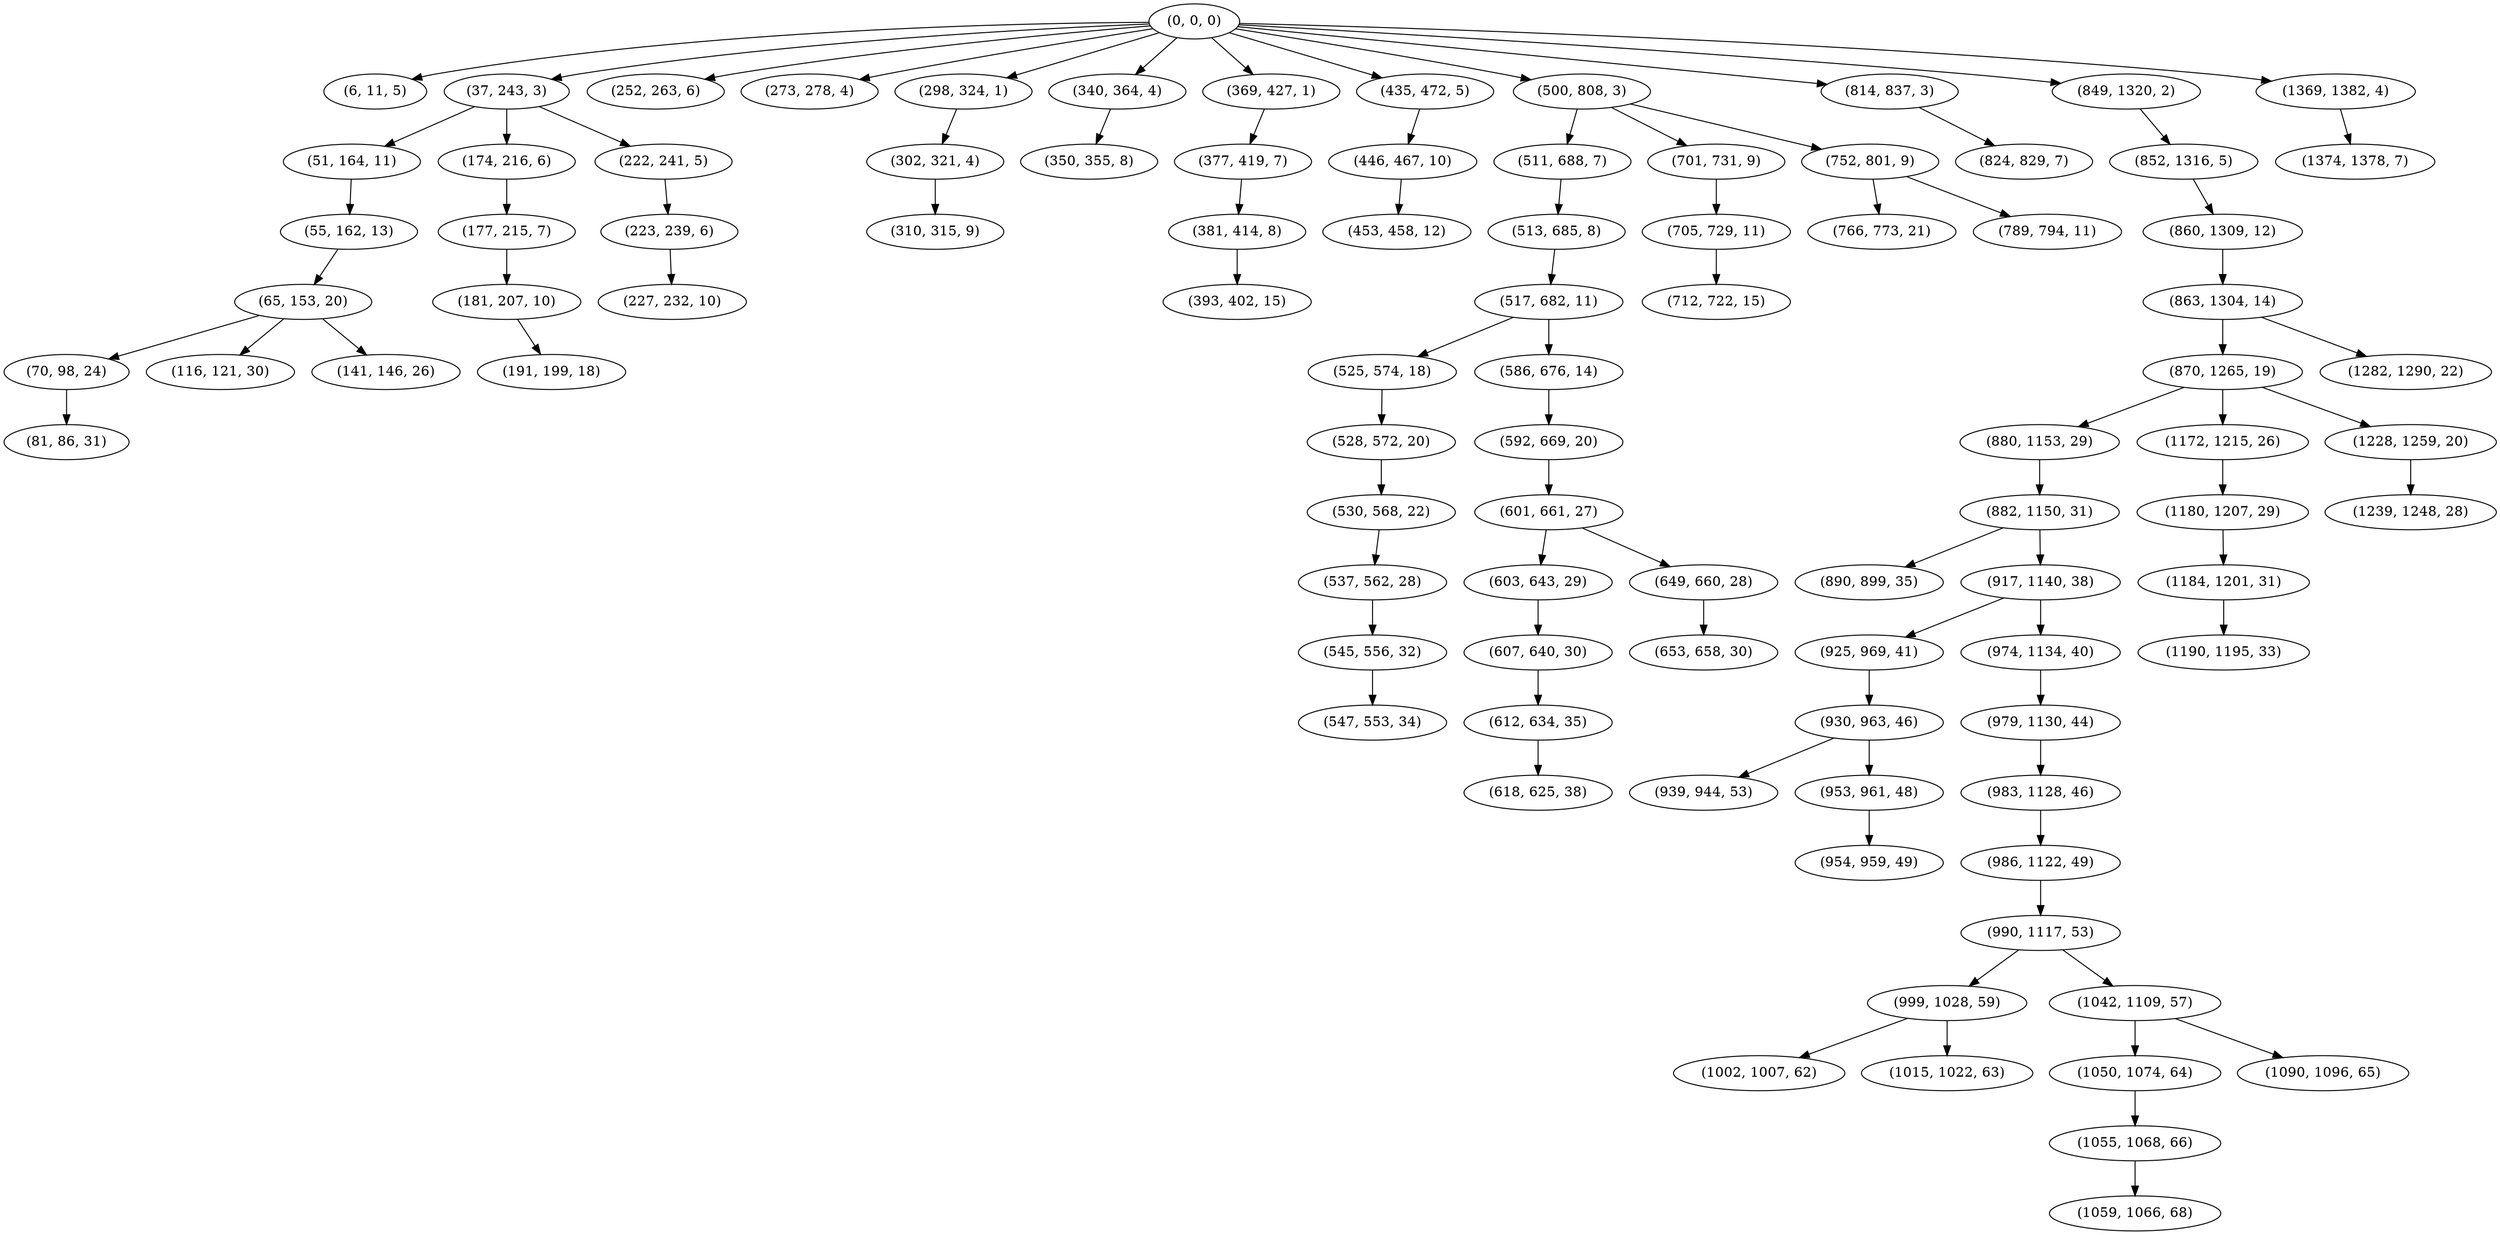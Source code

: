 digraph tree {
    "(0, 0, 0)";
    "(6, 11, 5)";
    "(37, 243, 3)";
    "(51, 164, 11)";
    "(55, 162, 13)";
    "(65, 153, 20)";
    "(70, 98, 24)";
    "(81, 86, 31)";
    "(116, 121, 30)";
    "(141, 146, 26)";
    "(174, 216, 6)";
    "(177, 215, 7)";
    "(181, 207, 10)";
    "(191, 199, 18)";
    "(222, 241, 5)";
    "(223, 239, 6)";
    "(227, 232, 10)";
    "(252, 263, 6)";
    "(273, 278, 4)";
    "(298, 324, 1)";
    "(302, 321, 4)";
    "(310, 315, 9)";
    "(340, 364, 4)";
    "(350, 355, 8)";
    "(369, 427, 1)";
    "(377, 419, 7)";
    "(381, 414, 8)";
    "(393, 402, 15)";
    "(435, 472, 5)";
    "(446, 467, 10)";
    "(453, 458, 12)";
    "(500, 808, 3)";
    "(511, 688, 7)";
    "(513, 685, 8)";
    "(517, 682, 11)";
    "(525, 574, 18)";
    "(528, 572, 20)";
    "(530, 568, 22)";
    "(537, 562, 28)";
    "(545, 556, 32)";
    "(547, 553, 34)";
    "(586, 676, 14)";
    "(592, 669, 20)";
    "(601, 661, 27)";
    "(603, 643, 29)";
    "(607, 640, 30)";
    "(612, 634, 35)";
    "(618, 625, 38)";
    "(649, 660, 28)";
    "(653, 658, 30)";
    "(701, 731, 9)";
    "(705, 729, 11)";
    "(712, 722, 15)";
    "(752, 801, 9)";
    "(766, 773, 21)";
    "(789, 794, 11)";
    "(814, 837, 3)";
    "(824, 829, 7)";
    "(849, 1320, 2)";
    "(852, 1316, 5)";
    "(860, 1309, 12)";
    "(863, 1304, 14)";
    "(870, 1265, 19)";
    "(880, 1153, 29)";
    "(882, 1150, 31)";
    "(890, 899, 35)";
    "(917, 1140, 38)";
    "(925, 969, 41)";
    "(930, 963, 46)";
    "(939, 944, 53)";
    "(953, 961, 48)";
    "(954, 959, 49)";
    "(974, 1134, 40)";
    "(979, 1130, 44)";
    "(983, 1128, 46)";
    "(986, 1122, 49)";
    "(990, 1117, 53)";
    "(999, 1028, 59)";
    "(1002, 1007, 62)";
    "(1015, 1022, 63)";
    "(1042, 1109, 57)";
    "(1050, 1074, 64)";
    "(1055, 1068, 66)";
    "(1059, 1066, 68)";
    "(1090, 1096, 65)";
    "(1172, 1215, 26)";
    "(1180, 1207, 29)";
    "(1184, 1201, 31)";
    "(1190, 1195, 33)";
    "(1228, 1259, 20)";
    "(1239, 1248, 28)";
    "(1282, 1290, 22)";
    "(1369, 1382, 4)";
    "(1374, 1378, 7)";
    "(0, 0, 0)" -> "(6, 11, 5)";
    "(0, 0, 0)" -> "(37, 243, 3)";
    "(0, 0, 0)" -> "(252, 263, 6)";
    "(0, 0, 0)" -> "(273, 278, 4)";
    "(0, 0, 0)" -> "(298, 324, 1)";
    "(0, 0, 0)" -> "(340, 364, 4)";
    "(0, 0, 0)" -> "(369, 427, 1)";
    "(0, 0, 0)" -> "(435, 472, 5)";
    "(0, 0, 0)" -> "(500, 808, 3)";
    "(0, 0, 0)" -> "(814, 837, 3)";
    "(0, 0, 0)" -> "(849, 1320, 2)";
    "(0, 0, 0)" -> "(1369, 1382, 4)";
    "(37, 243, 3)" -> "(51, 164, 11)";
    "(37, 243, 3)" -> "(174, 216, 6)";
    "(37, 243, 3)" -> "(222, 241, 5)";
    "(51, 164, 11)" -> "(55, 162, 13)";
    "(55, 162, 13)" -> "(65, 153, 20)";
    "(65, 153, 20)" -> "(70, 98, 24)";
    "(65, 153, 20)" -> "(116, 121, 30)";
    "(65, 153, 20)" -> "(141, 146, 26)";
    "(70, 98, 24)" -> "(81, 86, 31)";
    "(174, 216, 6)" -> "(177, 215, 7)";
    "(177, 215, 7)" -> "(181, 207, 10)";
    "(181, 207, 10)" -> "(191, 199, 18)";
    "(222, 241, 5)" -> "(223, 239, 6)";
    "(223, 239, 6)" -> "(227, 232, 10)";
    "(298, 324, 1)" -> "(302, 321, 4)";
    "(302, 321, 4)" -> "(310, 315, 9)";
    "(340, 364, 4)" -> "(350, 355, 8)";
    "(369, 427, 1)" -> "(377, 419, 7)";
    "(377, 419, 7)" -> "(381, 414, 8)";
    "(381, 414, 8)" -> "(393, 402, 15)";
    "(435, 472, 5)" -> "(446, 467, 10)";
    "(446, 467, 10)" -> "(453, 458, 12)";
    "(500, 808, 3)" -> "(511, 688, 7)";
    "(500, 808, 3)" -> "(701, 731, 9)";
    "(500, 808, 3)" -> "(752, 801, 9)";
    "(511, 688, 7)" -> "(513, 685, 8)";
    "(513, 685, 8)" -> "(517, 682, 11)";
    "(517, 682, 11)" -> "(525, 574, 18)";
    "(517, 682, 11)" -> "(586, 676, 14)";
    "(525, 574, 18)" -> "(528, 572, 20)";
    "(528, 572, 20)" -> "(530, 568, 22)";
    "(530, 568, 22)" -> "(537, 562, 28)";
    "(537, 562, 28)" -> "(545, 556, 32)";
    "(545, 556, 32)" -> "(547, 553, 34)";
    "(586, 676, 14)" -> "(592, 669, 20)";
    "(592, 669, 20)" -> "(601, 661, 27)";
    "(601, 661, 27)" -> "(603, 643, 29)";
    "(601, 661, 27)" -> "(649, 660, 28)";
    "(603, 643, 29)" -> "(607, 640, 30)";
    "(607, 640, 30)" -> "(612, 634, 35)";
    "(612, 634, 35)" -> "(618, 625, 38)";
    "(649, 660, 28)" -> "(653, 658, 30)";
    "(701, 731, 9)" -> "(705, 729, 11)";
    "(705, 729, 11)" -> "(712, 722, 15)";
    "(752, 801, 9)" -> "(766, 773, 21)";
    "(752, 801, 9)" -> "(789, 794, 11)";
    "(814, 837, 3)" -> "(824, 829, 7)";
    "(849, 1320, 2)" -> "(852, 1316, 5)";
    "(852, 1316, 5)" -> "(860, 1309, 12)";
    "(860, 1309, 12)" -> "(863, 1304, 14)";
    "(863, 1304, 14)" -> "(870, 1265, 19)";
    "(863, 1304, 14)" -> "(1282, 1290, 22)";
    "(870, 1265, 19)" -> "(880, 1153, 29)";
    "(870, 1265, 19)" -> "(1172, 1215, 26)";
    "(870, 1265, 19)" -> "(1228, 1259, 20)";
    "(880, 1153, 29)" -> "(882, 1150, 31)";
    "(882, 1150, 31)" -> "(890, 899, 35)";
    "(882, 1150, 31)" -> "(917, 1140, 38)";
    "(917, 1140, 38)" -> "(925, 969, 41)";
    "(917, 1140, 38)" -> "(974, 1134, 40)";
    "(925, 969, 41)" -> "(930, 963, 46)";
    "(930, 963, 46)" -> "(939, 944, 53)";
    "(930, 963, 46)" -> "(953, 961, 48)";
    "(953, 961, 48)" -> "(954, 959, 49)";
    "(974, 1134, 40)" -> "(979, 1130, 44)";
    "(979, 1130, 44)" -> "(983, 1128, 46)";
    "(983, 1128, 46)" -> "(986, 1122, 49)";
    "(986, 1122, 49)" -> "(990, 1117, 53)";
    "(990, 1117, 53)" -> "(999, 1028, 59)";
    "(990, 1117, 53)" -> "(1042, 1109, 57)";
    "(999, 1028, 59)" -> "(1002, 1007, 62)";
    "(999, 1028, 59)" -> "(1015, 1022, 63)";
    "(1042, 1109, 57)" -> "(1050, 1074, 64)";
    "(1042, 1109, 57)" -> "(1090, 1096, 65)";
    "(1050, 1074, 64)" -> "(1055, 1068, 66)";
    "(1055, 1068, 66)" -> "(1059, 1066, 68)";
    "(1172, 1215, 26)" -> "(1180, 1207, 29)";
    "(1180, 1207, 29)" -> "(1184, 1201, 31)";
    "(1184, 1201, 31)" -> "(1190, 1195, 33)";
    "(1228, 1259, 20)" -> "(1239, 1248, 28)";
    "(1369, 1382, 4)" -> "(1374, 1378, 7)";
}
